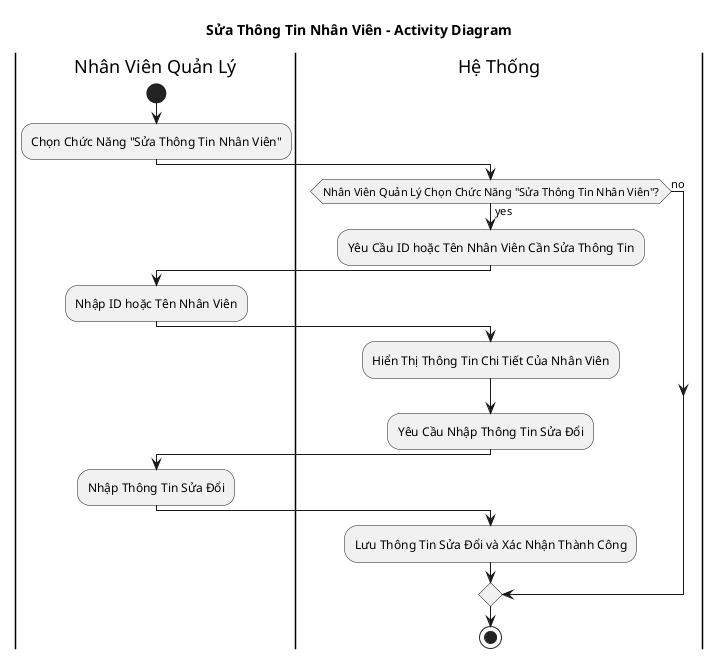 @startuml
title Sửa Thông Tin Nhân Viên - Activity Diagram

|Nhân Viên Quản Lý|
start
:Chọn Chức Năng "Sửa Thông Tin Nhân Viên";
|Hệ Thống|
if (Nhân Viên Quản Lý Chọn Chức Năng "Sửa Thông Tin Nhân Viên"?) then (yes)
  :Yêu Cầu ID hoặc Tên Nhân Viên Cần Sửa Thông Tin;
  |Nhân Viên Quản Lý|
  :Nhập ID hoặc Tên Nhân Viên;
  |Hệ Thống|
  :Hiển Thị Thông Tin Chi Tiết Của Nhân Viên;
  :Yêu Cầu Nhập Thông Tin Sửa Đổi;
  |Nhân Viên Quản Lý|
  :Nhập Thông Tin Sửa Đổi;
  |Hệ Thống|
  :Lưu Thông Tin Sửa Đổi và Xác Nhận Thành Công;
else (no)
endif
stop
@enduml
